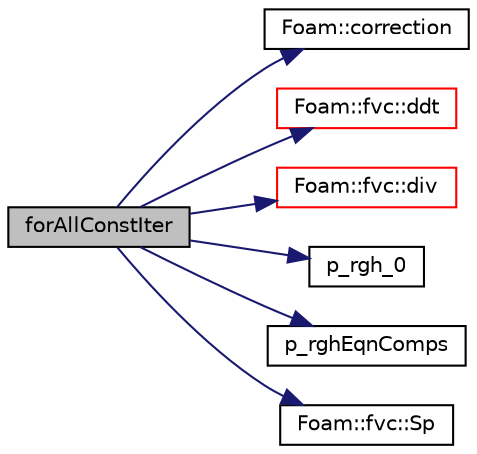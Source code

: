 digraph "forAllConstIter"
{
  bgcolor="transparent";
  edge [fontname="Helvetica",fontsize="10",labelfontname="Helvetica",labelfontsize="10"];
  node [fontname="Helvetica",fontsize="10",shape=record];
  rankdir="LR";
  Node1 [label="forAllConstIter",height=0.2,width=0.4,color="black", fillcolor="grey75", style="filled", fontcolor="black"];
  Node1 -> Node2 [color="midnightblue",fontsize="10",style="solid",fontname="Helvetica"];
  Node2 [label="Foam::correction",height=0.2,width=0.4,color="black",URL="$a10909.html#aa5166e83cc970d681cdb0246482047e8",tooltip="Return the correction form of the given matrix. "];
  Node1 -> Node3 [color="midnightblue",fontsize="10",style="solid",fontname="Helvetica"];
  Node3 [label="Foam::fvc::ddt",height=0.2,width=0.4,color="red",URL="$a10944.html#a5dc871206ab86042756c8ccfdc5797ad"];
  Node1 -> Node4 [color="midnightblue",fontsize="10",style="solid",fontname="Helvetica"];
  Node4 [label="Foam::fvc::div",height=0.2,width=0.4,color="red",URL="$a10944.html#a585533948ad80abfe589d920c641f251"];
  Node1 -> Node5 [color="midnightblue",fontsize="10",style="solid",fontname="Helvetica"];
  Node5 [label="p_rgh_0",height=0.2,width=0.4,color="black",URL="$a03093.html#a334f791ac62072f36a4207b1994c1cc1"];
  Node1 -> Node6 [color="midnightblue",fontsize="10",style="solid",fontname="Helvetica"];
  Node6 [label="p_rghEqnComps",height=0.2,width=0.4,color="black",URL="$a03095.html#ab1ad4ab697842f98a76f06fe9993b8ee"];
  Node1 -> Node7 [color="midnightblue",fontsize="10",style="solid",fontname="Helvetica"];
  Node7 [label="Foam::fvc::Sp",height=0.2,width=0.4,color="black",URL="$a10944.html#acb372005d973de14c63c97ba57a82d99"];
}
